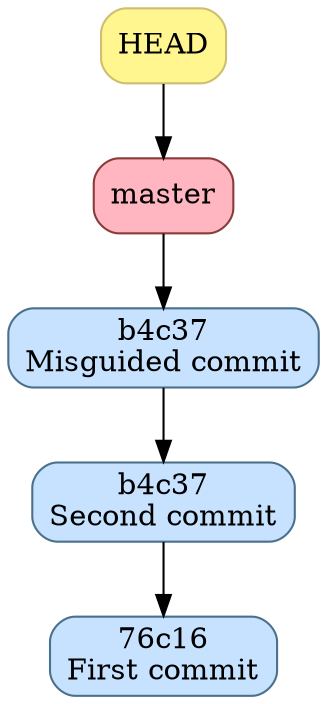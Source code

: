 digraph "git history" {
	"master" [shape="box",style="rounded,filled",color="indianred4", fillcolor="lightpink", label="master"];
	"master" -> "a380b";
	"HEAD" [shape="box",style="rounded,filled",color="lightgoldenrod3", fillcolor="khaki1", label="HEAD"];
	"HEAD" -> "master";
	"76c16" [shape="box",style="rounded,filled",color="skyblue4", fillcolor="slategray1", label="76c16\nFirst commit"];
	"b4c37" [shape="box",style="rounded,filled",color="skyblue4", fillcolor="slategray1", label="b4c37\nSecond commit"];
	"b4c37" -> "76c16";
	"a380b" [shape="box",style="rounded,filled",color="skyblue4", fillcolor="slategray1", label="b4c37\nMisguided commit"];
	"a380b" -> "b4c37";
}
